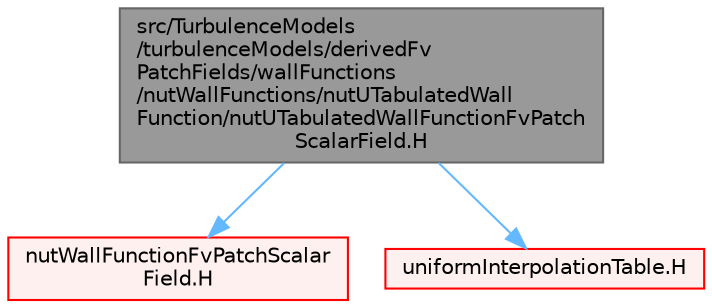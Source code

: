 digraph "src/TurbulenceModels/turbulenceModels/derivedFvPatchFields/wallFunctions/nutWallFunctions/nutUTabulatedWallFunction/nutUTabulatedWallFunctionFvPatchScalarField.H"
{
 // LATEX_PDF_SIZE
  bgcolor="transparent";
  edge [fontname=Helvetica,fontsize=10,labelfontname=Helvetica,labelfontsize=10];
  node [fontname=Helvetica,fontsize=10,shape=box,height=0.2,width=0.4];
  Node1 [id="Node000001",label="src/TurbulenceModels\l/turbulenceModels/derivedFv\lPatchFields/wallFunctions\l/nutWallFunctions/nutUTabulatedWall\lFunction/nutUTabulatedWallFunctionFvPatch\lScalarField.H",height=0.2,width=0.4,color="gray40", fillcolor="grey60", style="filled", fontcolor="black",tooltip=" "];
  Node1 -> Node2 [id="edge1_Node000001_Node000002",color="steelblue1",style="solid",tooltip=" "];
  Node2 [id="Node000002",label="nutWallFunctionFvPatchScalar\lField.H",height=0.2,width=0.4,color="red", fillcolor="#FFF0F0", style="filled",URL="$nutWallFunctionFvPatchScalarField_8H.html",tooltip=" "];
  Node1 -> Node269 [id="edge2_Node000001_Node000269",color="steelblue1",style="solid",tooltip=" "];
  Node269 [id="Node000269",label="uniformInterpolationTable.H",height=0.2,width=0.4,color="red", fillcolor="#FFF0F0", style="filled",URL="$uniformInterpolationTable_8H.html",tooltip=" "];
}
